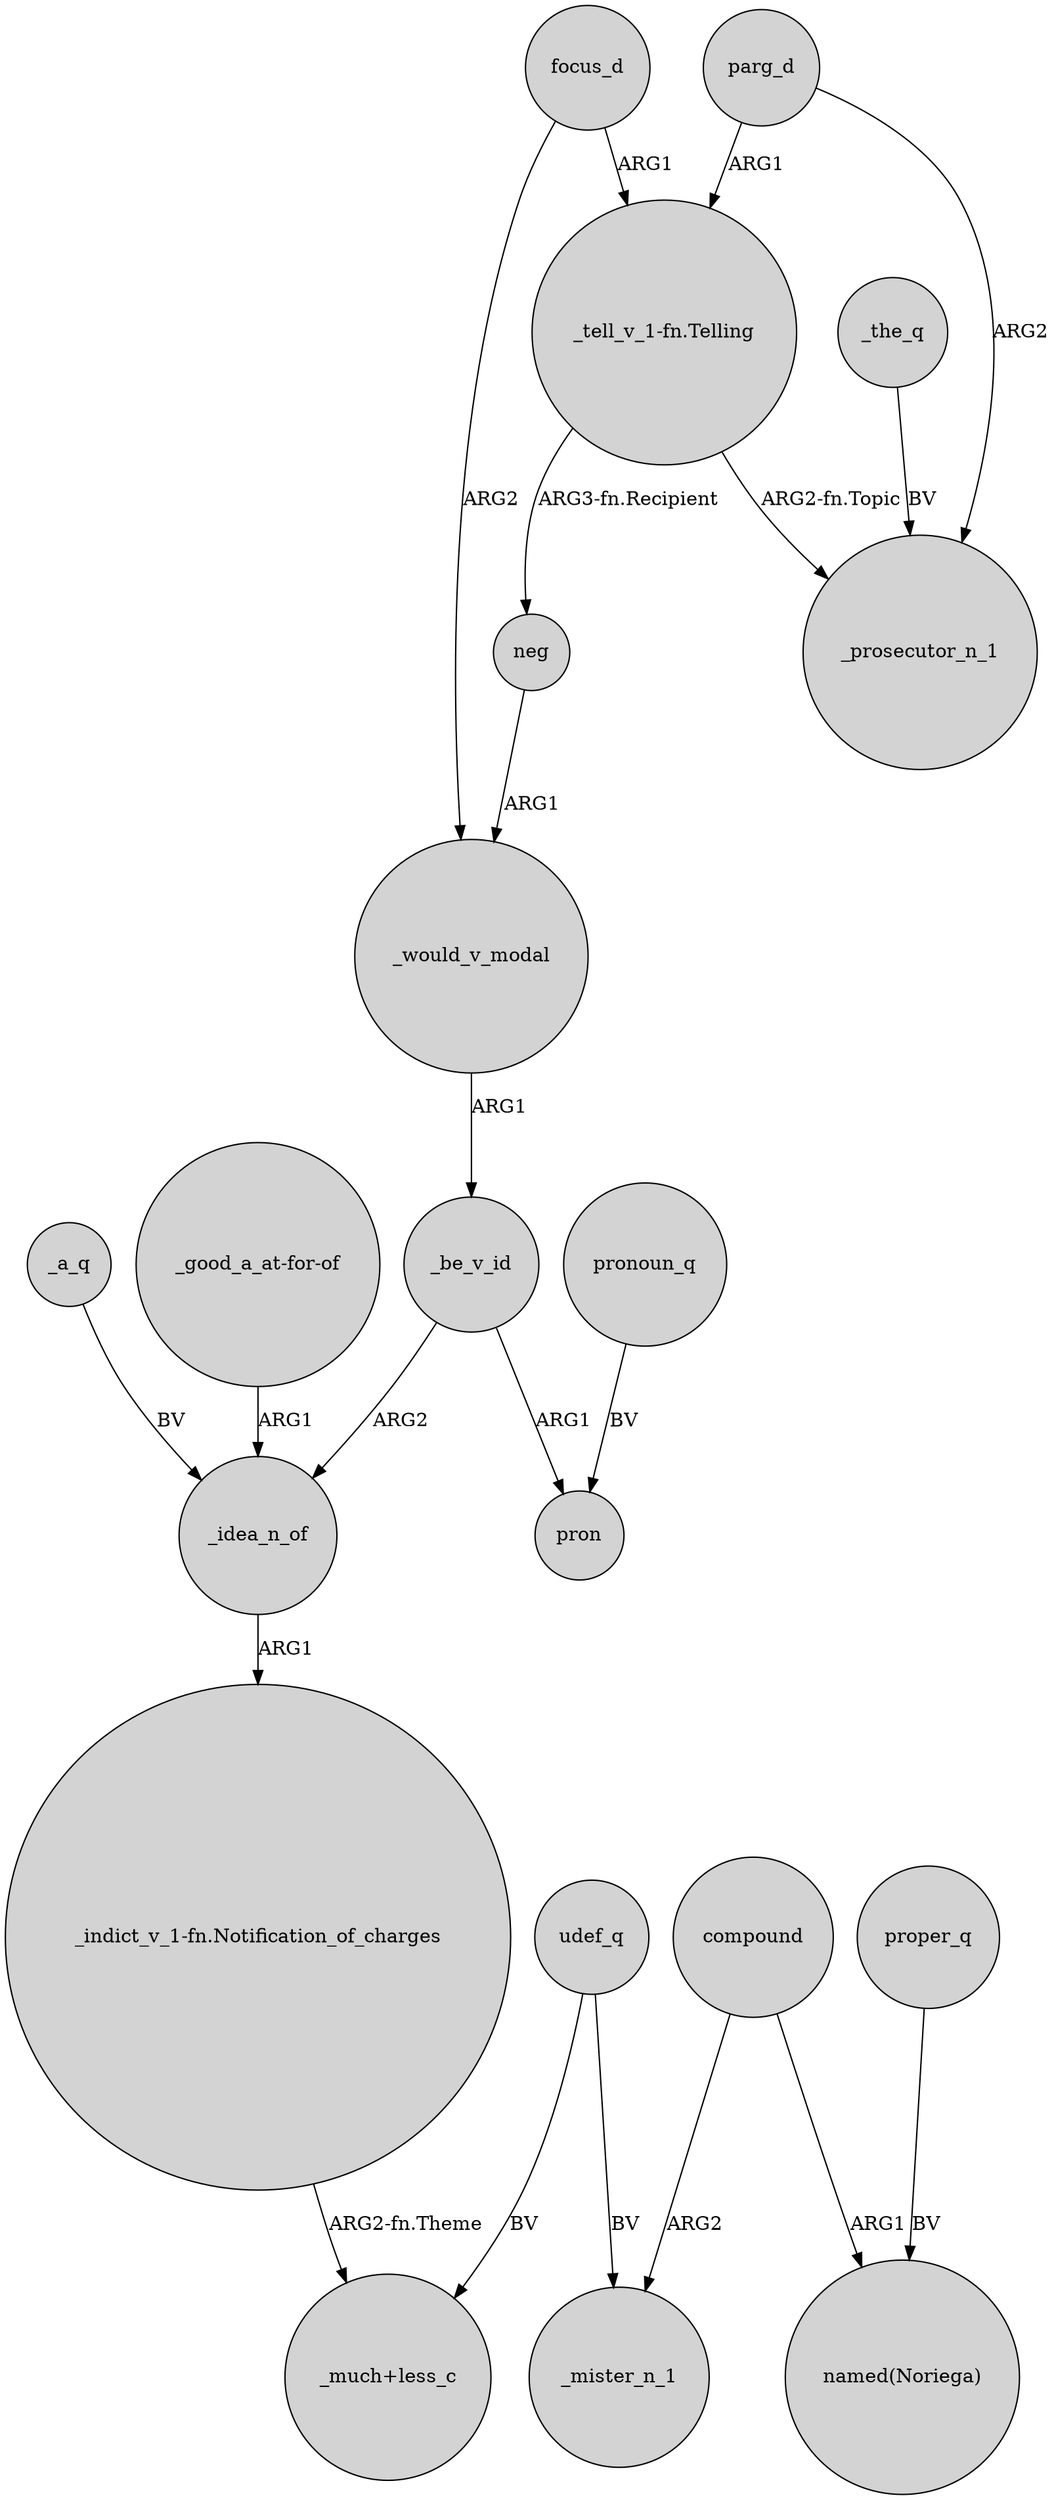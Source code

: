 digraph {
	node [shape=circle style=filled]
	focus_d -> _would_v_modal [label=ARG2]
	neg -> _would_v_modal [label=ARG1]
	parg_d -> "_tell_v_1-fn.Telling" [label=ARG1]
	"_tell_v_1-fn.Telling" -> neg [label="ARG3-fn.Recipient"]
	compound -> _mister_n_1 [label=ARG2]
	_a_q -> _idea_n_of [label=BV]
	_the_q -> _prosecutor_n_1 [label=BV]
	udef_q -> _mister_n_1 [label=BV]
	_would_v_modal -> _be_v_id [label=ARG1]
	_idea_n_of -> "_indict_v_1-fn.Notification_of_charges" [label=ARG1]
	"_indict_v_1-fn.Notification_of_charges" -> "_much+less_c" [label="ARG2-fn.Theme"]
	_be_v_id -> pron [label=ARG1]
	proper_q -> "named(Noriega)" [label=BV]
	focus_d -> "_tell_v_1-fn.Telling" [label=ARG1]
	pronoun_q -> pron [label=BV]
	"_tell_v_1-fn.Telling" -> _prosecutor_n_1 [label="ARG2-fn.Topic"]
	compound -> "named(Noriega)" [label=ARG1]
	parg_d -> _prosecutor_n_1 [label=ARG2]
	udef_q -> "_much+less_c" [label=BV]
	_be_v_id -> _idea_n_of [label=ARG2]
	"_good_a_at-for-of" -> _idea_n_of [label=ARG1]
}
